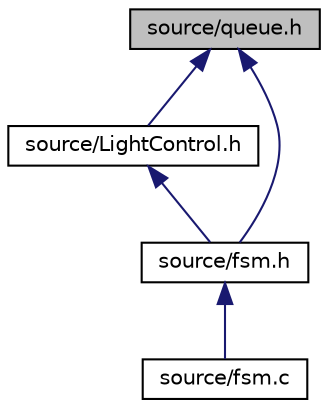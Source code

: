 digraph "source/queue.h"
{
  edge [fontname="Helvetica",fontsize="10",labelfontname="Helvetica",labelfontsize="10"];
  node [fontname="Helvetica",fontsize="10",shape=record];
  Node4 [label="source/queue.h",height=0.2,width=0.4,color="black", fillcolor="grey75", style="filled", fontcolor="black"];
  Node4 -> Node5 [dir="back",color="midnightblue",fontsize="10",style="solid"];
  Node5 [label="source/LightControl.h",height=0.2,width=0.4,color="black", fillcolor="white", style="filled",URL="$LightControl_8h_source.html"];
  Node5 -> Node6 [dir="back",color="midnightblue",fontsize="10",style="solid"];
  Node6 [label="source/fsm.h",height=0.2,width=0.4,color="black", fillcolor="white", style="filled",URL="$fsm_8h.html",tooltip="header file for Finite State Machine "];
  Node6 -> Node7 [dir="back",color="midnightblue",fontsize="10",style="solid"];
  Node7 [label="source/fsm.c",height=0.2,width=0.4,color="black", fillcolor="white", style="filled",URL="$fsm_8c.html"];
  Node4 -> Node6 [dir="back",color="midnightblue",fontsize="10",style="solid"];
}
